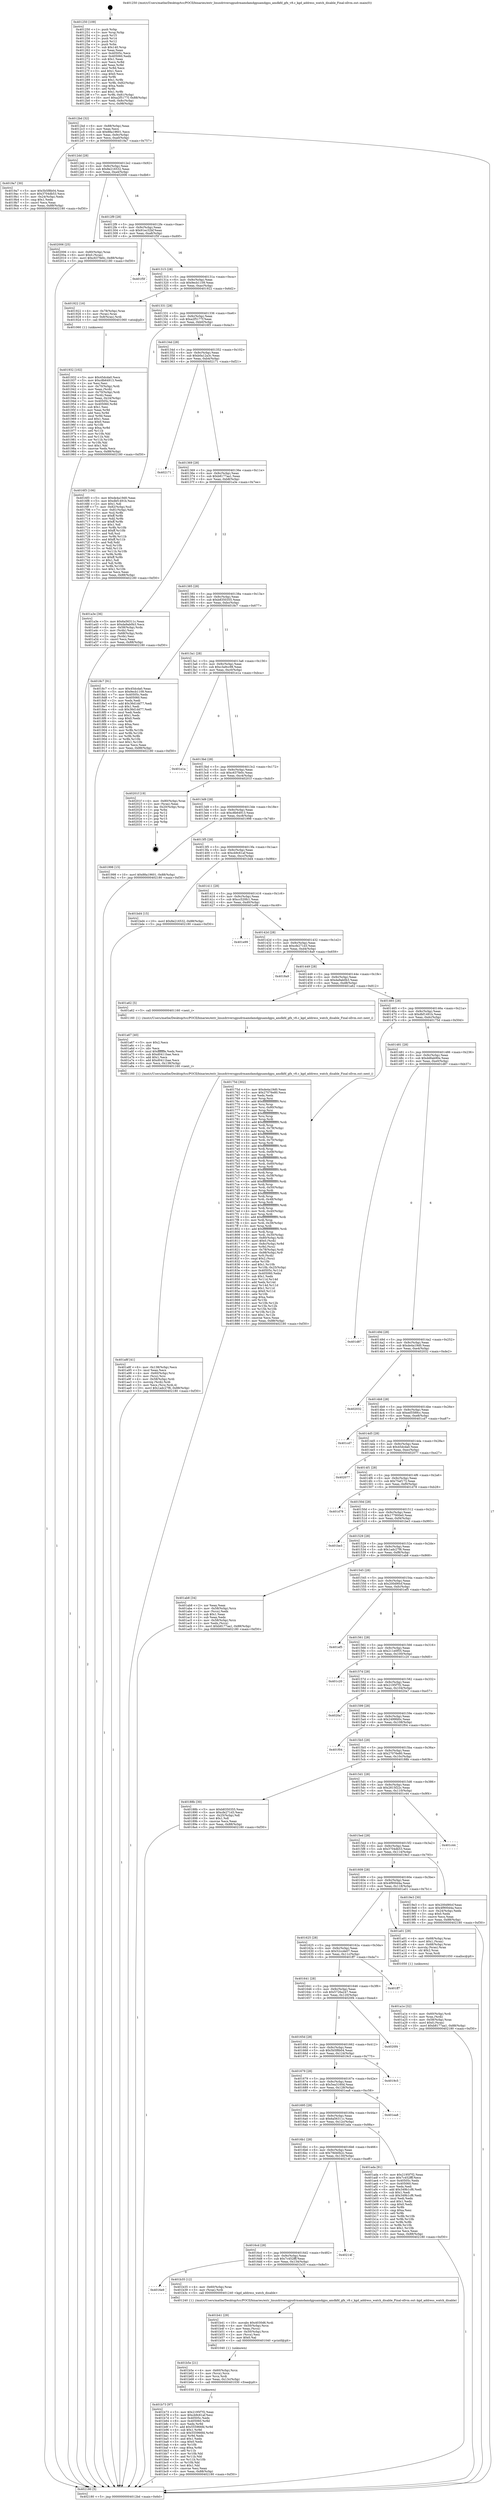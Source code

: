 digraph "0x401250" {
  label = "0x401250 (/mnt/c/Users/mathe/Desktop/tcc/POCII/binaries/extr_linuxdriversgpudrmamdamdgpuamdgpu_amdkfd_gfx_v8.c_kgd_address_watch_disable_Final-ollvm.out::main(0))"
  labelloc = "t"
  node[shape=record]

  Entry [label="",width=0.3,height=0.3,shape=circle,fillcolor=black,style=filled]
  "0x4012bd" [label="{
     0x4012bd [32]\l
     | [instrs]\l
     &nbsp;&nbsp;0x4012bd \<+6\>: mov -0x88(%rbp),%eax\l
     &nbsp;&nbsp;0x4012c3 \<+2\>: mov %eax,%ecx\l
     &nbsp;&nbsp;0x4012c5 \<+6\>: sub $0x88a19601,%ecx\l
     &nbsp;&nbsp;0x4012cb \<+6\>: mov %eax,-0x9c(%rbp)\l
     &nbsp;&nbsp;0x4012d1 \<+6\>: mov %ecx,-0xa0(%rbp)\l
     &nbsp;&nbsp;0x4012d7 \<+6\>: je 00000000004019a7 \<main+0x757\>\l
  }"]
  "0x4019a7" [label="{
     0x4019a7 [30]\l
     | [instrs]\l
     &nbsp;&nbsp;0x4019a7 \<+5\>: mov $0x5b5f8b04,%eax\l
     &nbsp;&nbsp;0x4019ac \<+5\>: mov $0x3704db53,%ecx\l
     &nbsp;&nbsp;0x4019b1 \<+3\>: mov -0x24(%rbp),%edx\l
     &nbsp;&nbsp;0x4019b4 \<+3\>: cmp $0x1,%edx\l
     &nbsp;&nbsp;0x4019b7 \<+3\>: cmovl %ecx,%eax\l
     &nbsp;&nbsp;0x4019ba \<+6\>: mov %eax,-0x88(%rbp)\l
     &nbsp;&nbsp;0x4019c0 \<+5\>: jmp 0000000000402180 \<main+0xf30\>\l
  }"]
  "0x4012dd" [label="{
     0x4012dd [28]\l
     | [instrs]\l
     &nbsp;&nbsp;0x4012dd \<+5\>: jmp 00000000004012e2 \<main+0x92\>\l
     &nbsp;&nbsp;0x4012e2 \<+6\>: mov -0x9c(%rbp),%eax\l
     &nbsp;&nbsp;0x4012e8 \<+5\>: sub $0x8e216532,%eax\l
     &nbsp;&nbsp;0x4012ed \<+6\>: mov %eax,-0xa4(%rbp)\l
     &nbsp;&nbsp;0x4012f3 \<+6\>: je 0000000000402006 \<main+0xdb6\>\l
  }"]
  Exit [label="",width=0.3,height=0.3,shape=circle,fillcolor=black,style=filled,peripheries=2]
  "0x402006" [label="{
     0x402006 [25]\l
     | [instrs]\l
     &nbsp;&nbsp;0x402006 \<+4\>: mov -0x80(%rbp),%rax\l
     &nbsp;&nbsp;0x40200a \<+6\>: movl $0x0,(%rax)\l
     &nbsp;&nbsp;0x402010 \<+10\>: movl $0xc637fe0c,-0x88(%rbp)\l
     &nbsp;&nbsp;0x40201a \<+5\>: jmp 0000000000402180 \<main+0xf30\>\l
  }"]
  "0x4012f9" [label="{
     0x4012f9 [28]\l
     | [instrs]\l
     &nbsp;&nbsp;0x4012f9 \<+5\>: jmp 00000000004012fe \<main+0xae\>\l
     &nbsp;&nbsp;0x4012fe \<+6\>: mov -0x9c(%rbp),%eax\l
     &nbsp;&nbsp;0x401304 \<+5\>: sub $0x91ec32bf,%eax\l
     &nbsp;&nbsp;0x401309 \<+6\>: mov %eax,-0xa8(%rbp)\l
     &nbsp;&nbsp;0x40130f \<+6\>: je 0000000000401f5f \<main+0xd0f\>\l
  }"]
  "0x401b73" [label="{
     0x401b73 [97]\l
     | [instrs]\l
     &nbsp;&nbsp;0x401b73 \<+5\>: mov $0x2195f7f2,%eax\l
     &nbsp;&nbsp;0x401b78 \<+5\>: mov $0xcb9c61af,%esi\l
     &nbsp;&nbsp;0x401b7d \<+7\>: mov 0x40505c,%edx\l
     &nbsp;&nbsp;0x401b84 \<+8\>: mov 0x405060,%r8d\l
     &nbsp;&nbsp;0x401b8c \<+3\>: mov %edx,%r9d\l
     &nbsp;&nbsp;0x401b8f \<+7\>: add $0x555966fd,%r9d\l
     &nbsp;&nbsp;0x401b96 \<+4\>: sub $0x1,%r9d\l
     &nbsp;&nbsp;0x401b9a \<+7\>: sub $0x555966fd,%r9d\l
     &nbsp;&nbsp;0x401ba1 \<+4\>: imul %r9d,%edx\l
     &nbsp;&nbsp;0x401ba5 \<+3\>: and $0x1,%edx\l
     &nbsp;&nbsp;0x401ba8 \<+3\>: cmp $0x0,%edx\l
     &nbsp;&nbsp;0x401bab \<+4\>: sete %r10b\l
     &nbsp;&nbsp;0x401baf \<+4\>: cmp $0xa,%r8d\l
     &nbsp;&nbsp;0x401bb3 \<+4\>: setl %r11b\l
     &nbsp;&nbsp;0x401bb7 \<+3\>: mov %r10b,%bl\l
     &nbsp;&nbsp;0x401bba \<+3\>: and %r11b,%bl\l
     &nbsp;&nbsp;0x401bbd \<+3\>: xor %r11b,%r10b\l
     &nbsp;&nbsp;0x401bc0 \<+3\>: or %r10b,%bl\l
     &nbsp;&nbsp;0x401bc3 \<+3\>: test $0x1,%bl\l
     &nbsp;&nbsp;0x401bc6 \<+3\>: cmovne %esi,%eax\l
     &nbsp;&nbsp;0x401bc9 \<+6\>: mov %eax,-0x88(%rbp)\l
     &nbsp;&nbsp;0x401bcf \<+5\>: jmp 0000000000402180 \<main+0xf30\>\l
  }"]
  "0x401f5f" [label="{
     0x401f5f\l
  }", style=dashed]
  "0x401315" [label="{
     0x401315 [28]\l
     | [instrs]\l
     &nbsp;&nbsp;0x401315 \<+5\>: jmp 000000000040131a \<main+0xca\>\l
     &nbsp;&nbsp;0x40131a \<+6\>: mov -0x9c(%rbp),%eax\l
     &nbsp;&nbsp;0x401320 \<+5\>: sub $0x9ecb1109,%eax\l
     &nbsp;&nbsp;0x401325 \<+6\>: mov %eax,-0xac(%rbp)\l
     &nbsp;&nbsp;0x40132b \<+6\>: je 0000000000401922 \<main+0x6d2\>\l
  }"]
  "0x401b5e" [label="{
     0x401b5e [21]\l
     | [instrs]\l
     &nbsp;&nbsp;0x401b5e \<+4\>: mov -0x60(%rbp),%rcx\l
     &nbsp;&nbsp;0x401b62 \<+3\>: mov (%rcx),%rcx\l
     &nbsp;&nbsp;0x401b65 \<+3\>: mov %rcx,%rdi\l
     &nbsp;&nbsp;0x401b68 \<+6\>: mov %eax,-0x13c(%rbp)\l
     &nbsp;&nbsp;0x401b6e \<+5\>: call 0000000000401030 \<free@plt\>\l
     | [calls]\l
     &nbsp;&nbsp;0x401030 \{1\} (unknown)\l
  }"]
  "0x401922" [label="{
     0x401922 [16]\l
     | [instrs]\l
     &nbsp;&nbsp;0x401922 \<+4\>: mov -0x78(%rbp),%rax\l
     &nbsp;&nbsp;0x401926 \<+3\>: mov (%rax),%rax\l
     &nbsp;&nbsp;0x401929 \<+4\>: mov 0x8(%rax),%rdi\l
     &nbsp;&nbsp;0x40192d \<+5\>: call 0000000000401060 \<atoi@plt\>\l
     | [calls]\l
     &nbsp;&nbsp;0x401060 \{1\} (unknown)\l
  }"]
  "0x401331" [label="{
     0x401331 [28]\l
     | [instrs]\l
     &nbsp;&nbsp;0x401331 \<+5\>: jmp 0000000000401336 \<main+0xe6\>\l
     &nbsp;&nbsp;0x401336 \<+6\>: mov -0x9c(%rbp),%eax\l
     &nbsp;&nbsp;0x40133c \<+5\>: sub $0xa2f5177f,%eax\l
     &nbsp;&nbsp;0x401341 \<+6\>: mov %eax,-0xb0(%rbp)\l
     &nbsp;&nbsp;0x401347 \<+6\>: je 00000000004016f3 \<main+0x4a3\>\l
  }"]
  "0x401b41" [label="{
     0x401b41 [29]\l
     | [instrs]\l
     &nbsp;&nbsp;0x401b41 \<+10\>: movabs $0x4030d6,%rdi\l
     &nbsp;&nbsp;0x401b4b \<+4\>: mov -0x50(%rbp),%rcx\l
     &nbsp;&nbsp;0x401b4f \<+2\>: mov %eax,(%rcx)\l
     &nbsp;&nbsp;0x401b51 \<+4\>: mov -0x50(%rbp),%rcx\l
     &nbsp;&nbsp;0x401b55 \<+2\>: mov (%rcx),%esi\l
     &nbsp;&nbsp;0x401b57 \<+2\>: mov $0x0,%al\l
     &nbsp;&nbsp;0x401b59 \<+5\>: call 0000000000401040 \<printf@plt\>\l
     | [calls]\l
     &nbsp;&nbsp;0x401040 \{1\} (unknown)\l
  }"]
  "0x4016f3" [label="{
     0x4016f3 [106]\l
     | [instrs]\l
     &nbsp;&nbsp;0x4016f3 \<+5\>: mov $0xde4a19d0,%eax\l
     &nbsp;&nbsp;0x4016f8 \<+5\>: mov $0xdbf1491b,%ecx\l
     &nbsp;&nbsp;0x4016fd \<+2\>: mov $0x1,%dl\l
     &nbsp;&nbsp;0x4016ff \<+7\>: mov -0x82(%rbp),%sil\l
     &nbsp;&nbsp;0x401706 \<+7\>: mov -0x81(%rbp),%dil\l
     &nbsp;&nbsp;0x40170d \<+3\>: mov %sil,%r8b\l
     &nbsp;&nbsp;0x401710 \<+4\>: xor $0xff,%r8b\l
     &nbsp;&nbsp;0x401714 \<+3\>: mov %dil,%r9b\l
     &nbsp;&nbsp;0x401717 \<+4\>: xor $0xff,%r9b\l
     &nbsp;&nbsp;0x40171b \<+3\>: xor $0x1,%dl\l
     &nbsp;&nbsp;0x40171e \<+3\>: mov %r8b,%r10b\l
     &nbsp;&nbsp;0x401721 \<+4\>: and $0xff,%r10b\l
     &nbsp;&nbsp;0x401725 \<+3\>: and %dl,%sil\l
     &nbsp;&nbsp;0x401728 \<+3\>: mov %r9b,%r11b\l
     &nbsp;&nbsp;0x40172b \<+4\>: and $0xff,%r11b\l
     &nbsp;&nbsp;0x40172f \<+3\>: and %dl,%dil\l
     &nbsp;&nbsp;0x401732 \<+3\>: or %sil,%r10b\l
     &nbsp;&nbsp;0x401735 \<+3\>: or %dil,%r11b\l
     &nbsp;&nbsp;0x401738 \<+3\>: xor %r11b,%r10b\l
     &nbsp;&nbsp;0x40173b \<+3\>: or %r9b,%r8b\l
     &nbsp;&nbsp;0x40173e \<+4\>: xor $0xff,%r8b\l
     &nbsp;&nbsp;0x401742 \<+3\>: or $0x1,%dl\l
     &nbsp;&nbsp;0x401745 \<+3\>: and %dl,%r8b\l
     &nbsp;&nbsp;0x401748 \<+3\>: or %r8b,%r10b\l
     &nbsp;&nbsp;0x40174b \<+4\>: test $0x1,%r10b\l
     &nbsp;&nbsp;0x40174f \<+3\>: cmovne %ecx,%eax\l
     &nbsp;&nbsp;0x401752 \<+6\>: mov %eax,-0x88(%rbp)\l
     &nbsp;&nbsp;0x401758 \<+5\>: jmp 0000000000402180 \<main+0xf30\>\l
  }"]
  "0x40134d" [label="{
     0x40134d [28]\l
     | [instrs]\l
     &nbsp;&nbsp;0x40134d \<+5\>: jmp 0000000000401352 \<main+0x102\>\l
     &nbsp;&nbsp;0x401352 \<+6\>: mov -0x9c(%rbp),%eax\l
     &nbsp;&nbsp;0x401358 \<+5\>: sub $0xb0a12a3c,%eax\l
     &nbsp;&nbsp;0x40135d \<+6\>: mov %eax,-0xb4(%rbp)\l
     &nbsp;&nbsp;0x401363 \<+6\>: je 0000000000402171 \<main+0xf21\>\l
  }"]
  "0x402180" [label="{
     0x402180 [5]\l
     | [instrs]\l
     &nbsp;&nbsp;0x402180 \<+5\>: jmp 00000000004012bd \<main+0x6d\>\l
  }"]
  "0x401250" [label="{
     0x401250 [109]\l
     | [instrs]\l
     &nbsp;&nbsp;0x401250 \<+1\>: push %rbp\l
     &nbsp;&nbsp;0x401251 \<+3\>: mov %rsp,%rbp\l
     &nbsp;&nbsp;0x401254 \<+2\>: push %r15\l
     &nbsp;&nbsp;0x401256 \<+2\>: push %r14\l
     &nbsp;&nbsp;0x401258 \<+2\>: push %r12\l
     &nbsp;&nbsp;0x40125a \<+1\>: push %rbx\l
     &nbsp;&nbsp;0x40125b \<+7\>: sub $0x140,%rsp\l
     &nbsp;&nbsp;0x401262 \<+2\>: xor %eax,%eax\l
     &nbsp;&nbsp;0x401264 \<+7\>: mov 0x40505c,%ecx\l
     &nbsp;&nbsp;0x40126b \<+7\>: mov 0x405060,%edx\l
     &nbsp;&nbsp;0x401272 \<+3\>: sub $0x1,%eax\l
     &nbsp;&nbsp;0x401275 \<+3\>: mov %ecx,%r8d\l
     &nbsp;&nbsp;0x401278 \<+3\>: add %eax,%r8d\l
     &nbsp;&nbsp;0x40127b \<+4\>: imul %r8d,%ecx\l
     &nbsp;&nbsp;0x40127f \<+3\>: and $0x1,%ecx\l
     &nbsp;&nbsp;0x401282 \<+3\>: cmp $0x0,%ecx\l
     &nbsp;&nbsp;0x401285 \<+4\>: sete %r9b\l
     &nbsp;&nbsp;0x401289 \<+4\>: and $0x1,%r9b\l
     &nbsp;&nbsp;0x40128d \<+7\>: mov %r9b,-0x82(%rbp)\l
     &nbsp;&nbsp;0x401294 \<+3\>: cmp $0xa,%edx\l
     &nbsp;&nbsp;0x401297 \<+4\>: setl %r9b\l
     &nbsp;&nbsp;0x40129b \<+4\>: and $0x1,%r9b\l
     &nbsp;&nbsp;0x40129f \<+7\>: mov %r9b,-0x81(%rbp)\l
     &nbsp;&nbsp;0x4012a6 \<+10\>: movl $0xa2f5177f,-0x88(%rbp)\l
     &nbsp;&nbsp;0x4012b0 \<+6\>: mov %edi,-0x8c(%rbp)\l
     &nbsp;&nbsp;0x4012b6 \<+7\>: mov %rsi,-0x98(%rbp)\l
  }"]
  "0x4016e9" [label="{
     0x4016e9\l
  }", style=dashed]
  "0x402171" [label="{
     0x402171\l
  }", style=dashed]
  "0x401369" [label="{
     0x401369 [28]\l
     | [instrs]\l
     &nbsp;&nbsp;0x401369 \<+5\>: jmp 000000000040136e \<main+0x11e\>\l
     &nbsp;&nbsp;0x40136e \<+6\>: mov -0x9c(%rbp),%eax\l
     &nbsp;&nbsp;0x401374 \<+5\>: sub $0xb8177aa1,%eax\l
     &nbsp;&nbsp;0x401379 \<+6\>: mov %eax,-0xb8(%rbp)\l
     &nbsp;&nbsp;0x40137f \<+6\>: je 0000000000401a3e \<main+0x7ee\>\l
  }"]
  "0x401b35" [label="{
     0x401b35 [12]\l
     | [instrs]\l
     &nbsp;&nbsp;0x401b35 \<+4\>: mov -0x60(%rbp),%rax\l
     &nbsp;&nbsp;0x401b39 \<+3\>: mov (%rax),%rdi\l
     &nbsp;&nbsp;0x401b3c \<+5\>: call 0000000000401240 \<kgd_address_watch_disable\>\l
     | [calls]\l
     &nbsp;&nbsp;0x401240 \{1\} (/mnt/c/Users/mathe/Desktop/tcc/POCII/binaries/extr_linuxdriversgpudrmamdamdgpuamdgpu_amdkfd_gfx_v8.c_kgd_address_watch_disable_Final-ollvm.out::kgd_address_watch_disable)\l
  }"]
  "0x401a3e" [label="{
     0x401a3e [36]\l
     | [instrs]\l
     &nbsp;&nbsp;0x401a3e \<+5\>: mov $0x6a56311c,%eax\l
     &nbsp;&nbsp;0x401a43 \<+5\>: mov $0xda9ab0b3,%ecx\l
     &nbsp;&nbsp;0x401a48 \<+4\>: mov -0x58(%rbp),%rdx\l
     &nbsp;&nbsp;0x401a4c \<+2\>: mov (%rdx),%esi\l
     &nbsp;&nbsp;0x401a4e \<+4\>: mov -0x68(%rbp),%rdx\l
     &nbsp;&nbsp;0x401a52 \<+2\>: cmp (%rdx),%esi\l
     &nbsp;&nbsp;0x401a54 \<+3\>: cmovl %ecx,%eax\l
     &nbsp;&nbsp;0x401a57 \<+6\>: mov %eax,-0x88(%rbp)\l
     &nbsp;&nbsp;0x401a5d \<+5\>: jmp 0000000000402180 \<main+0xf30\>\l
  }"]
  "0x401385" [label="{
     0x401385 [28]\l
     | [instrs]\l
     &nbsp;&nbsp;0x401385 \<+5\>: jmp 000000000040138a \<main+0x13a\>\l
     &nbsp;&nbsp;0x40138a \<+6\>: mov -0x9c(%rbp),%eax\l
     &nbsp;&nbsp;0x401390 \<+5\>: sub $0xb8350355,%eax\l
     &nbsp;&nbsp;0x401395 \<+6\>: mov %eax,-0xbc(%rbp)\l
     &nbsp;&nbsp;0x40139b \<+6\>: je 00000000004018c7 \<main+0x677\>\l
  }"]
  "0x4016cd" [label="{
     0x4016cd [28]\l
     | [instrs]\l
     &nbsp;&nbsp;0x4016cd \<+5\>: jmp 00000000004016d2 \<main+0x482\>\l
     &nbsp;&nbsp;0x4016d2 \<+6\>: mov -0x9c(%rbp),%eax\l
     &nbsp;&nbsp;0x4016d8 \<+5\>: sub $0x7c452fff,%eax\l
     &nbsp;&nbsp;0x4016dd \<+6\>: mov %eax,-0x134(%rbp)\l
     &nbsp;&nbsp;0x4016e3 \<+6\>: je 0000000000401b35 \<main+0x8e5\>\l
  }"]
  "0x4018c7" [label="{
     0x4018c7 [91]\l
     | [instrs]\l
     &nbsp;&nbsp;0x4018c7 \<+5\>: mov $0x45dcda0,%eax\l
     &nbsp;&nbsp;0x4018cc \<+5\>: mov $0x9ecb1109,%ecx\l
     &nbsp;&nbsp;0x4018d1 \<+7\>: mov 0x40505c,%edx\l
     &nbsp;&nbsp;0x4018d8 \<+7\>: mov 0x405060,%esi\l
     &nbsp;&nbsp;0x4018df \<+2\>: mov %edx,%edi\l
     &nbsp;&nbsp;0x4018e1 \<+6\>: add $0x36d1dd77,%edi\l
     &nbsp;&nbsp;0x4018e7 \<+3\>: sub $0x1,%edi\l
     &nbsp;&nbsp;0x4018ea \<+6\>: sub $0x36d1dd77,%edi\l
     &nbsp;&nbsp;0x4018f0 \<+3\>: imul %edi,%edx\l
     &nbsp;&nbsp;0x4018f3 \<+3\>: and $0x1,%edx\l
     &nbsp;&nbsp;0x4018f6 \<+3\>: cmp $0x0,%edx\l
     &nbsp;&nbsp;0x4018f9 \<+4\>: sete %r8b\l
     &nbsp;&nbsp;0x4018fd \<+3\>: cmp $0xa,%esi\l
     &nbsp;&nbsp;0x401900 \<+4\>: setl %r9b\l
     &nbsp;&nbsp;0x401904 \<+3\>: mov %r8b,%r10b\l
     &nbsp;&nbsp;0x401907 \<+3\>: and %r9b,%r10b\l
     &nbsp;&nbsp;0x40190a \<+3\>: xor %r9b,%r8b\l
     &nbsp;&nbsp;0x40190d \<+3\>: or %r8b,%r10b\l
     &nbsp;&nbsp;0x401910 \<+4\>: test $0x1,%r10b\l
     &nbsp;&nbsp;0x401914 \<+3\>: cmovne %ecx,%eax\l
     &nbsp;&nbsp;0x401917 \<+6\>: mov %eax,-0x88(%rbp)\l
     &nbsp;&nbsp;0x40191d \<+5\>: jmp 0000000000402180 \<main+0xf30\>\l
  }"]
  "0x4013a1" [label="{
     0x4013a1 [28]\l
     | [instrs]\l
     &nbsp;&nbsp;0x4013a1 \<+5\>: jmp 00000000004013a6 \<main+0x156\>\l
     &nbsp;&nbsp;0x4013a6 \<+6\>: mov -0x9c(%rbp),%eax\l
     &nbsp;&nbsp;0x4013ac \<+5\>: sub $0xc3a9cc98,%eax\l
     &nbsp;&nbsp;0x4013b1 \<+6\>: mov %eax,-0xc0(%rbp)\l
     &nbsp;&nbsp;0x4013b7 \<+6\>: je 0000000000401e1a \<main+0xbca\>\l
  }"]
  "0x40214f" [label="{
     0x40214f\l
  }", style=dashed]
  "0x401e1a" [label="{
     0x401e1a\l
  }", style=dashed]
  "0x4013bd" [label="{
     0x4013bd [28]\l
     | [instrs]\l
     &nbsp;&nbsp;0x4013bd \<+5\>: jmp 00000000004013c2 \<main+0x172\>\l
     &nbsp;&nbsp;0x4013c2 \<+6\>: mov -0x9c(%rbp),%eax\l
     &nbsp;&nbsp;0x4013c8 \<+5\>: sub $0xc637fe0c,%eax\l
     &nbsp;&nbsp;0x4013cd \<+6\>: mov %eax,-0xc4(%rbp)\l
     &nbsp;&nbsp;0x4013d3 \<+6\>: je 000000000040201f \<main+0xdcf\>\l
  }"]
  "0x4016b1" [label="{
     0x4016b1 [28]\l
     | [instrs]\l
     &nbsp;&nbsp;0x4016b1 \<+5\>: jmp 00000000004016b6 \<main+0x466\>\l
     &nbsp;&nbsp;0x4016b6 \<+6\>: mov -0x9c(%rbp),%eax\l
     &nbsp;&nbsp;0x4016bc \<+5\>: sub $0x79d40b2c,%eax\l
     &nbsp;&nbsp;0x4016c1 \<+6\>: mov %eax,-0x130(%rbp)\l
     &nbsp;&nbsp;0x4016c7 \<+6\>: je 000000000040214f \<main+0xeff\>\l
  }"]
  "0x40201f" [label="{
     0x40201f [19]\l
     | [instrs]\l
     &nbsp;&nbsp;0x40201f \<+4\>: mov -0x80(%rbp),%rax\l
     &nbsp;&nbsp;0x402023 \<+2\>: mov (%rax),%eax\l
     &nbsp;&nbsp;0x402025 \<+4\>: lea -0x20(%rbp),%rsp\l
     &nbsp;&nbsp;0x402029 \<+1\>: pop %rbx\l
     &nbsp;&nbsp;0x40202a \<+2\>: pop %r12\l
     &nbsp;&nbsp;0x40202c \<+2\>: pop %r14\l
     &nbsp;&nbsp;0x40202e \<+2\>: pop %r15\l
     &nbsp;&nbsp;0x402030 \<+1\>: pop %rbp\l
     &nbsp;&nbsp;0x402031 \<+1\>: ret\l
  }"]
  "0x4013d9" [label="{
     0x4013d9 [28]\l
     | [instrs]\l
     &nbsp;&nbsp;0x4013d9 \<+5\>: jmp 00000000004013de \<main+0x18e\>\l
     &nbsp;&nbsp;0x4013de \<+6\>: mov -0x9c(%rbp),%eax\l
     &nbsp;&nbsp;0x4013e4 \<+5\>: sub $0xc8b64913,%eax\l
     &nbsp;&nbsp;0x4013e9 \<+6\>: mov %eax,-0xc8(%rbp)\l
     &nbsp;&nbsp;0x4013ef \<+6\>: je 0000000000401998 \<main+0x748\>\l
  }"]
  "0x401ada" [label="{
     0x401ada [91]\l
     | [instrs]\l
     &nbsp;&nbsp;0x401ada \<+5\>: mov $0x2195f7f2,%eax\l
     &nbsp;&nbsp;0x401adf \<+5\>: mov $0x7c452fff,%ecx\l
     &nbsp;&nbsp;0x401ae4 \<+7\>: mov 0x40505c,%edx\l
     &nbsp;&nbsp;0x401aeb \<+7\>: mov 0x405060,%esi\l
     &nbsp;&nbsp;0x401af2 \<+2\>: mov %edx,%edi\l
     &nbsp;&nbsp;0x401af4 \<+6\>: add $0x349b1cf6,%edi\l
     &nbsp;&nbsp;0x401afa \<+3\>: sub $0x1,%edi\l
     &nbsp;&nbsp;0x401afd \<+6\>: sub $0x349b1cf6,%edi\l
     &nbsp;&nbsp;0x401b03 \<+3\>: imul %edi,%edx\l
     &nbsp;&nbsp;0x401b06 \<+3\>: and $0x1,%edx\l
     &nbsp;&nbsp;0x401b09 \<+3\>: cmp $0x0,%edx\l
     &nbsp;&nbsp;0x401b0c \<+4\>: sete %r8b\l
     &nbsp;&nbsp;0x401b10 \<+3\>: cmp $0xa,%esi\l
     &nbsp;&nbsp;0x401b13 \<+4\>: setl %r9b\l
     &nbsp;&nbsp;0x401b17 \<+3\>: mov %r8b,%r10b\l
     &nbsp;&nbsp;0x401b1a \<+3\>: and %r9b,%r10b\l
     &nbsp;&nbsp;0x401b1d \<+3\>: xor %r9b,%r8b\l
     &nbsp;&nbsp;0x401b20 \<+3\>: or %r8b,%r10b\l
     &nbsp;&nbsp;0x401b23 \<+4\>: test $0x1,%r10b\l
     &nbsp;&nbsp;0x401b27 \<+3\>: cmovne %ecx,%eax\l
     &nbsp;&nbsp;0x401b2a \<+6\>: mov %eax,-0x88(%rbp)\l
     &nbsp;&nbsp;0x401b30 \<+5\>: jmp 0000000000402180 \<main+0xf30\>\l
  }"]
  "0x401998" [label="{
     0x401998 [15]\l
     | [instrs]\l
     &nbsp;&nbsp;0x401998 \<+10\>: movl $0x88a19601,-0x88(%rbp)\l
     &nbsp;&nbsp;0x4019a2 \<+5\>: jmp 0000000000402180 \<main+0xf30\>\l
  }"]
  "0x4013f5" [label="{
     0x4013f5 [28]\l
     | [instrs]\l
     &nbsp;&nbsp;0x4013f5 \<+5\>: jmp 00000000004013fa \<main+0x1aa\>\l
     &nbsp;&nbsp;0x4013fa \<+6\>: mov -0x9c(%rbp),%eax\l
     &nbsp;&nbsp;0x401400 \<+5\>: sub $0xcb9c61af,%eax\l
     &nbsp;&nbsp;0x401405 \<+6\>: mov %eax,-0xcc(%rbp)\l
     &nbsp;&nbsp;0x40140b \<+6\>: je 0000000000401bd4 \<main+0x984\>\l
  }"]
  "0x401695" [label="{
     0x401695 [28]\l
     | [instrs]\l
     &nbsp;&nbsp;0x401695 \<+5\>: jmp 000000000040169a \<main+0x44a\>\l
     &nbsp;&nbsp;0x40169a \<+6\>: mov -0x9c(%rbp),%eax\l
     &nbsp;&nbsp;0x4016a0 \<+5\>: sub $0x6a56311c,%eax\l
     &nbsp;&nbsp;0x4016a5 \<+6\>: mov %eax,-0x12c(%rbp)\l
     &nbsp;&nbsp;0x4016ab \<+6\>: je 0000000000401ada \<main+0x88a\>\l
  }"]
  "0x401bd4" [label="{
     0x401bd4 [15]\l
     | [instrs]\l
     &nbsp;&nbsp;0x401bd4 \<+10\>: movl $0x8e216532,-0x88(%rbp)\l
     &nbsp;&nbsp;0x401bde \<+5\>: jmp 0000000000402180 \<main+0xf30\>\l
  }"]
  "0x401411" [label="{
     0x401411 [28]\l
     | [instrs]\l
     &nbsp;&nbsp;0x401411 \<+5\>: jmp 0000000000401416 \<main+0x1c6\>\l
     &nbsp;&nbsp;0x401416 \<+6\>: mov -0x9c(%rbp),%eax\l
     &nbsp;&nbsp;0x40141c \<+5\>: sub $0xcc520fc1,%eax\l
     &nbsp;&nbsp;0x401421 \<+6\>: mov %eax,-0xd0(%rbp)\l
     &nbsp;&nbsp;0x401427 \<+6\>: je 0000000000401e99 \<main+0xc49\>\l
  }"]
  "0x401ea8" [label="{
     0x401ea8\l
  }", style=dashed]
  "0x401e99" [label="{
     0x401e99\l
  }", style=dashed]
  "0x40142d" [label="{
     0x40142d [28]\l
     | [instrs]\l
     &nbsp;&nbsp;0x40142d \<+5\>: jmp 0000000000401432 \<main+0x1e2\>\l
     &nbsp;&nbsp;0x401432 \<+6\>: mov -0x9c(%rbp),%eax\l
     &nbsp;&nbsp;0x401438 \<+5\>: sub $0xcfe271d3,%eax\l
     &nbsp;&nbsp;0x40143d \<+6\>: mov %eax,-0xd4(%rbp)\l
     &nbsp;&nbsp;0x401443 \<+6\>: je 00000000004018a9 \<main+0x659\>\l
  }"]
  "0x401679" [label="{
     0x401679 [28]\l
     | [instrs]\l
     &nbsp;&nbsp;0x401679 \<+5\>: jmp 000000000040167e \<main+0x42e\>\l
     &nbsp;&nbsp;0x40167e \<+6\>: mov -0x9c(%rbp),%eax\l
     &nbsp;&nbsp;0x401684 \<+5\>: sub $0x5ea3160d,%eax\l
     &nbsp;&nbsp;0x401689 \<+6\>: mov %eax,-0x128(%rbp)\l
     &nbsp;&nbsp;0x40168f \<+6\>: je 0000000000401ea8 \<main+0xc58\>\l
  }"]
  "0x4018a9" [label="{
     0x4018a9\l
  }", style=dashed]
  "0x401449" [label="{
     0x401449 [28]\l
     | [instrs]\l
     &nbsp;&nbsp;0x401449 \<+5\>: jmp 000000000040144e \<main+0x1fe\>\l
     &nbsp;&nbsp;0x40144e \<+6\>: mov -0x9c(%rbp),%eax\l
     &nbsp;&nbsp;0x401454 \<+5\>: sub $0xda9ab0b3,%eax\l
     &nbsp;&nbsp;0x401459 \<+6\>: mov %eax,-0xd8(%rbp)\l
     &nbsp;&nbsp;0x40145f \<+6\>: je 0000000000401a62 \<main+0x812\>\l
  }"]
  "0x4019c5" [label="{
     0x4019c5\l
  }", style=dashed]
  "0x401a62" [label="{
     0x401a62 [5]\l
     | [instrs]\l
     &nbsp;&nbsp;0x401a62 \<+5\>: call 0000000000401160 \<next_i\>\l
     | [calls]\l
     &nbsp;&nbsp;0x401160 \{1\} (/mnt/c/Users/mathe/Desktop/tcc/POCII/binaries/extr_linuxdriversgpudrmamdamdgpuamdgpu_amdkfd_gfx_v8.c_kgd_address_watch_disable_Final-ollvm.out::next_i)\l
  }"]
  "0x401465" [label="{
     0x401465 [28]\l
     | [instrs]\l
     &nbsp;&nbsp;0x401465 \<+5\>: jmp 000000000040146a \<main+0x21a\>\l
     &nbsp;&nbsp;0x40146a \<+6\>: mov -0x9c(%rbp),%eax\l
     &nbsp;&nbsp;0x401470 \<+5\>: sub $0xdbf1491b,%eax\l
     &nbsp;&nbsp;0x401475 \<+6\>: mov %eax,-0xdc(%rbp)\l
     &nbsp;&nbsp;0x40147b \<+6\>: je 000000000040175d \<main+0x50d\>\l
  }"]
  "0x40165d" [label="{
     0x40165d [28]\l
     | [instrs]\l
     &nbsp;&nbsp;0x40165d \<+5\>: jmp 0000000000401662 \<main+0x412\>\l
     &nbsp;&nbsp;0x401662 \<+6\>: mov -0x9c(%rbp),%eax\l
     &nbsp;&nbsp;0x401668 \<+5\>: sub $0x5b5f8b04,%eax\l
     &nbsp;&nbsp;0x40166d \<+6\>: mov %eax,-0x124(%rbp)\l
     &nbsp;&nbsp;0x401673 \<+6\>: je 00000000004019c5 \<main+0x775\>\l
  }"]
  "0x40175d" [label="{
     0x40175d [302]\l
     | [instrs]\l
     &nbsp;&nbsp;0x40175d \<+5\>: mov $0xde4a19d0,%eax\l
     &nbsp;&nbsp;0x401762 \<+5\>: mov $0x27076e80,%ecx\l
     &nbsp;&nbsp;0x401767 \<+2\>: xor %edx,%edx\l
     &nbsp;&nbsp;0x401769 \<+3\>: mov %rsp,%rsi\l
     &nbsp;&nbsp;0x40176c \<+4\>: add $0xfffffffffffffff0,%rsi\l
     &nbsp;&nbsp;0x401770 \<+3\>: mov %rsi,%rsp\l
     &nbsp;&nbsp;0x401773 \<+4\>: mov %rsi,-0x80(%rbp)\l
     &nbsp;&nbsp;0x401777 \<+3\>: mov %rsp,%rsi\l
     &nbsp;&nbsp;0x40177a \<+4\>: add $0xfffffffffffffff0,%rsi\l
     &nbsp;&nbsp;0x40177e \<+3\>: mov %rsi,%rsp\l
     &nbsp;&nbsp;0x401781 \<+3\>: mov %rsp,%rdi\l
     &nbsp;&nbsp;0x401784 \<+4\>: add $0xfffffffffffffff0,%rdi\l
     &nbsp;&nbsp;0x401788 \<+3\>: mov %rdi,%rsp\l
     &nbsp;&nbsp;0x40178b \<+4\>: mov %rdi,-0x78(%rbp)\l
     &nbsp;&nbsp;0x40178f \<+3\>: mov %rsp,%rdi\l
     &nbsp;&nbsp;0x401792 \<+4\>: add $0xfffffffffffffff0,%rdi\l
     &nbsp;&nbsp;0x401796 \<+3\>: mov %rdi,%rsp\l
     &nbsp;&nbsp;0x401799 \<+4\>: mov %rdi,-0x70(%rbp)\l
     &nbsp;&nbsp;0x40179d \<+3\>: mov %rsp,%rdi\l
     &nbsp;&nbsp;0x4017a0 \<+4\>: add $0xfffffffffffffff0,%rdi\l
     &nbsp;&nbsp;0x4017a4 \<+3\>: mov %rdi,%rsp\l
     &nbsp;&nbsp;0x4017a7 \<+4\>: mov %rdi,-0x68(%rbp)\l
     &nbsp;&nbsp;0x4017ab \<+3\>: mov %rsp,%rdi\l
     &nbsp;&nbsp;0x4017ae \<+4\>: add $0xfffffffffffffff0,%rdi\l
     &nbsp;&nbsp;0x4017b2 \<+3\>: mov %rdi,%rsp\l
     &nbsp;&nbsp;0x4017b5 \<+4\>: mov %rdi,-0x60(%rbp)\l
     &nbsp;&nbsp;0x4017b9 \<+3\>: mov %rsp,%rdi\l
     &nbsp;&nbsp;0x4017bc \<+4\>: add $0xfffffffffffffff0,%rdi\l
     &nbsp;&nbsp;0x4017c0 \<+3\>: mov %rdi,%rsp\l
     &nbsp;&nbsp;0x4017c3 \<+4\>: mov %rdi,-0x58(%rbp)\l
     &nbsp;&nbsp;0x4017c7 \<+3\>: mov %rsp,%rdi\l
     &nbsp;&nbsp;0x4017ca \<+4\>: add $0xfffffffffffffff0,%rdi\l
     &nbsp;&nbsp;0x4017ce \<+3\>: mov %rdi,%rsp\l
     &nbsp;&nbsp;0x4017d1 \<+4\>: mov %rdi,-0x50(%rbp)\l
     &nbsp;&nbsp;0x4017d5 \<+3\>: mov %rsp,%rdi\l
     &nbsp;&nbsp;0x4017d8 \<+4\>: add $0xfffffffffffffff0,%rdi\l
     &nbsp;&nbsp;0x4017dc \<+3\>: mov %rdi,%rsp\l
     &nbsp;&nbsp;0x4017df \<+4\>: mov %rdi,-0x48(%rbp)\l
     &nbsp;&nbsp;0x4017e3 \<+3\>: mov %rsp,%rdi\l
     &nbsp;&nbsp;0x4017e6 \<+4\>: add $0xfffffffffffffff0,%rdi\l
     &nbsp;&nbsp;0x4017ea \<+3\>: mov %rdi,%rsp\l
     &nbsp;&nbsp;0x4017ed \<+4\>: mov %rdi,-0x40(%rbp)\l
     &nbsp;&nbsp;0x4017f1 \<+3\>: mov %rsp,%rdi\l
     &nbsp;&nbsp;0x4017f4 \<+4\>: add $0xfffffffffffffff0,%rdi\l
     &nbsp;&nbsp;0x4017f8 \<+3\>: mov %rdi,%rsp\l
     &nbsp;&nbsp;0x4017fb \<+4\>: mov %rdi,-0x38(%rbp)\l
     &nbsp;&nbsp;0x4017ff \<+3\>: mov %rsp,%rdi\l
     &nbsp;&nbsp;0x401802 \<+4\>: add $0xfffffffffffffff0,%rdi\l
     &nbsp;&nbsp;0x401806 \<+3\>: mov %rdi,%rsp\l
     &nbsp;&nbsp;0x401809 \<+4\>: mov %rdi,-0x30(%rbp)\l
     &nbsp;&nbsp;0x40180d \<+4\>: mov -0x80(%rbp),%rdi\l
     &nbsp;&nbsp;0x401811 \<+6\>: movl $0x0,(%rdi)\l
     &nbsp;&nbsp;0x401817 \<+7\>: mov -0x8c(%rbp),%r8d\l
     &nbsp;&nbsp;0x40181e \<+3\>: mov %r8d,(%rsi)\l
     &nbsp;&nbsp;0x401821 \<+4\>: mov -0x78(%rbp),%rdi\l
     &nbsp;&nbsp;0x401825 \<+7\>: mov -0x98(%rbp),%r9\l
     &nbsp;&nbsp;0x40182c \<+3\>: mov %r9,(%rdi)\l
     &nbsp;&nbsp;0x40182f \<+3\>: cmpl $0x2,(%rsi)\l
     &nbsp;&nbsp;0x401832 \<+4\>: setne %r10b\l
     &nbsp;&nbsp;0x401836 \<+4\>: and $0x1,%r10b\l
     &nbsp;&nbsp;0x40183a \<+4\>: mov %r10b,-0x25(%rbp)\l
     &nbsp;&nbsp;0x40183e \<+8\>: mov 0x40505c,%r11d\l
     &nbsp;&nbsp;0x401846 \<+7\>: mov 0x405060,%ebx\l
     &nbsp;&nbsp;0x40184d \<+3\>: sub $0x1,%edx\l
     &nbsp;&nbsp;0x401850 \<+3\>: mov %r11d,%r14d\l
     &nbsp;&nbsp;0x401853 \<+3\>: add %edx,%r14d\l
     &nbsp;&nbsp;0x401856 \<+4\>: imul %r14d,%r11d\l
     &nbsp;&nbsp;0x40185a \<+4\>: and $0x1,%r11d\l
     &nbsp;&nbsp;0x40185e \<+4\>: cmp $0x0,%r11d\l
     &nbsp;&nbsp;0x401862 \<+4\>: sete %r10b\l
     &nbsp;&nbsp;0x401866 \<+3\>: cmp $0xa,%ebx\l
     &nbsp;&nbsp;0x401869 \<+4\>: setl %r15b\l
     &nbsp;&nbsp;0x40186d \<+3\>: mov %r10b,%r12b\l
     &nbsp;&nbsp;0x401870 \<+3\>: and %r15b,%r12b\l
     &nbsp;&nbsp;0x401873 \<+3\>: xor %r15b,%r10b\l
     &nbsp;&nbsp;0x401876 \<+3\>: or %r10b,%r12b\l
     &nbsp;&nbsp;0x401879 \<+4\>: test $0x1,%r12b\l
     &nbsp;&nbsp;0x40187d \<+3\>: cmovne %ecx,%eax\l
     &nbsp;&nbsp;0x401880 \<+6\>: mov %eax,-0x88(%rbp)\l
     &nbsp;&nbsp;0x401886 \<+5\>: jmp 0000000000402180 \<main+0xf30\>\l
  }"]
  "0x401481" [label="{
     0x401481 [28]\l
     | [instrs]\l
     &nbsp;&nbsp;0x401481 \<+5\>: jmp 0000000000401486 \<main+0x236\>\l
     &nbsp;&nbsp;0x401486 \<+6\>: mov -0x9c(%rbp),%eax\l
     &nbsp;&nbsp;0x40148c \<+5\>: sub $0xdd6ab90e,%eax\l
     &nbsp;&nbsp;0x401491 \<+6\>: mov %eax,-0xe0(%rbp)\l
     &nbsp;&nbsp;0x401497 \<+6\>: je 0000000000401d87 \<main+0xb37\>\l
  }"]
  "0x4020f4" [label="{
     0x4020f4\l
  }", style=dashed]
  "0x401641" [label="{
     0x401641 [28]\l
     | [instrs]\l
     &nbsp;&nbsp;0x401641 \<+5\>: jmp 0000000000401646 \<main+0x3f6\>\l
     &nbsp;&nbsp;0x401646 \<+6\>: mov -0x9c(%rbp),%eax\l
     &nbsp;&nbsp;0x40164c \<+5\>: sub $0x5726a247,%eax\l
     &nbsp;&nbsp;0x401651 \<+6\>: mov %eax,-0x120(%rbp)\l
     &nbsp;&nbsp;0x401657 \<+6\>: je 00000000004020f4 \<main+0xea4\>\l
  }"]
  "0x401d87" [label="{
     0x401d87\l
  }", style=dashed]
  "0x40149d" [label="{
     0x40149d [28]\l
     | [instrs]\l
     &nbsp;&nbsp;0x40149d \<+5\>: jmp 00000000004014a2 \<main+0x252\>\l
     &nbsp;&nbsp;0x4014a2 \<+6\>: mov -0x9c(%rbp),%eax\l
     &nbsp;&nbsp;0x4014a8 \<+5\>: sub $0xde4a19d0,%eax\l
     &nbsp;&nbsp;0x4014ad \<+6\>: mov %eax,-0xe4(%rbp)\l
     &nbsp;&nbsp;0x4014b3 \<+6\>: je 0000000000402032 \<main+0xde2\>\l
  }"]
  "0x401ff7" [label="{
     0x401ff7\l
  }", style=dashed]
  "0x402032" [label="{
     0x402032\l
  }", style=dashed]
  "0x4014b9" [label="{
     0x4014b9 [28]\l
     | [instrs]\l
     &nbsp;&nbsp;0x4014b9 \<+5\>: jmp 00000000004014be \<main+0x26e\>\l
     &nbsp;&nbsp;0x4014be \<+6\>: mov -0x9c(%rbp),%eax\l
     &nbsp;&nbsp;0x4014c4 \<+5\>: sub $0xed5589cc,%eax\l
     &nbsp;&nbsp;0x4014c9 \<+6\>: mov %eax,-0xe8(%rbp)\l
     &nbsp;&nbsp;0x4014cf \<+6\>: je 0000000000401cd7 \<main+0xa87\>\l
  }"]
  "0x401a8f" [label="{
     0x401a8f [41]\l
     | [instrs]\l
     &nbsp;&nbsp;0x401a8f \<+6\>: mov -0x138(%rbp),%ecx\l
     &nbsp;&nbsp;0x401a95 \<+3\>: imul %eax,%ecx\l
     &nbsp;&nbsp;0x401a98 \<+4\>: mov -0x60(%rbp),%rsi\l
     &nbsp;&nbsp;0x401a9c \<+3\>: mov (%rsi),%rsi\l
     &nbsp;&nbsp;0x401a9f \<+4\>: mov -0x58(%rbp),%rdi\l
     &nbsp;&nbsp;0x401aa3 \<+3\>: movslq (%rdi),%rdi\l
     &nbsp;&nbsp;0x401aa6 \<+3\>: mov %ecx,(%rsi,%rdi,4)\l
     &nbsp;&nbsp;0x401aa9 \<+10\>: movl $0x1adc27f6,-0x88(%rbp)\l
     &nbsp;&nbsp;0x401ab3 \<+5\>: jmp 0000000000402180 \<main+0xf30\>\l
  }"]
  "0x401cd7" [label="{
     0x401cd7\l
  }", style=dashed]
  "0x4014d5" [label="{
     0x4014d5 [28]\l
     | [instrs]\l
     &nbsp;&nbsp;0x4014d5 \<+5\>: jmp 00000000004014da \<main+0x28a\>\l
     &nbsp;&nbsp;0x4014da \<+6\>: mov -0x9c(%rbp),%eax\l
     &nbsp;&nbsp;0x4014e0 \<+5\>: sub $0x45dcda0,%eax\l
     &nbsp;&nbsp;0x4014e5 \<+6\>: mov %eax,-0xec(%rbp)\l
     &nbsp;&nbsp;0x4014eb \<+6\>: je 0000000000402077 \<main+0xe27\>\l
  }"]
  "0x401a67" [label="{
     0x401a67 [40]\l
     | [instrs]\l
     &nbsp;&nbsp;0x401a67 \<+5\>: mov $0x2,%ecx\l
     &nbsp;&nbsp;0x401a6c \<+1\>: cltd\l
     &nbsp;&nbsp;0x401a6d \<+2\>: idiv %ecx\l
     &nbsp;&nbsp;0x401a6f \<+6\>: imul $0xfffffffe,%edx,%ecx\l
     &nbsp;&nbsp;0x401a75 \<+6\>: sub $0xd0411bae,%ecx\l
     &nbsp;&nbsp;0x401a7b \<+3\>: add $0x1,%ecx\l
     &nbsp;&nbsp;0x401a7e \<+6\>: add $0xd0411bae,%ecx\l
     &nbsp;&nbsp;0x401a84 \<+6\>: mov %ecx,-0x138(%rbp)\l
     &nbsp;&nbsp;0x401a8a \<+5\>: call 0000000000401160 \<next_i\>\l
     | [calls]\l
     &nbsp;&nbsp;0x401160 \{1\} (/mnt/c/Users/mathe/Desktop/tcc/POCII/binaries/extr_linuxdriversgpudrmamdamdgpuamdgpu_amdkfd_gfx_v8.c_kgd_address_watch_disable_Final-ollvm.out::next_i)\l
  }"]
  "0x402077" [label="{
     0x402077\l
  }", style=dashed]
  "0x4014f1" [label="{
     0x4014f1 [28]\l
     | [instrs]\l
     &nbsp;&nbsp;0x4014f1 \<+5\>: jmp 00000000004014f6 \<main+0x2a6\>\l
     &nbsp;&nbsp;0x4014f6 \<+6\>: mov -0x9c(%rbp),%eax\l
     &nbsp;&nbsp;0x4014fc \<+5\>: sub $0x75af173,%eax\l
     &nbsp;&nbsp;0x401501 \<+6\>: mov %eax,-0xf0(%rbp)\l
     &nbsp;&nbsp;0x401507 \<+6\>: je 0000000000401d78 \<main+0xb28\>\l
  }"]
  "0x401a1e" [label="{
     0x401a1e [32]\l
     | [instrs]\l
     &nbsp;&nbsp;0x401a1e \<+4\>: mov -0x60(%rbp),%rdi\l
     &nbsp;&nbsp;0x401a22 \<+3\>: mov %rax,(%rdi)\l
     &nbsp;&nbsp;0x401a25 \<+4\>: mov -0x58(%rbp),%rax\l
     &nbsp;&nbsp;0x401a29 \<+6\>: movl $0x0,(%rax)\l
     &nbsp;&nbsp;0x401a2f \<+10\>: movl $0xb8177aa1,-0x88(%rbp)\l
     &nbsp;&nbsp;0x401a39 \<+5\>: jmp 0000000000402180 \<main+0xf30\>\l
  }"]
  "0x401d78" [label="{
     0x401d78\l
  }", style=dashed]
  "0x40150d" [label="{
     0x40150d [28]\l
     | [instrs]\l
     &nbsp;&nbsp;0x40150d \<+5\>: jmp 0000000000401512 \<main+0x2c2\>\l
     &nbsp;&nbsp;0x401512 \<+6\>: mov -0x9c(%rbp),%eax\l
     &nbsp;&nbsp;0x401518 \<+5\>: sub $0x177800e0,%eax\l
     &nbsp;&nbsp;0x40151d \<+6\>: mov %eax,-0xf4(%rbp)\l
     &nbsp;&nbsp;0x401523 \<+6\>: je 0000000000401be3 \<main+0x993\>\l
  }"]
  "0x401625" [label="{
     0x401625 [28]\l
     | [instrs]\l
     &nbsp;&nbsp;0x401625 \<+5\>: jmp 000000000040162a \<main+0x3da\>\l
     &nbsp;&nbsp;0x40162a \<+6\>: mov -0x9c(%rbp),%eax\l
     &nbsp;&nbsp;0x401630 \<+5\>: sub $0x52ccde07,%eax\l
     &nbsp;&nbsp;0x401635 \<+6\>: mov %eax,-0x11c(%rbp)\l
     &nbsp;&nbsp;0x40163b \<+6\>: je 0000000000401ff7 \<main+0xda7\>\l
  }"]
  "0x401be3" [label="{
     0x401be3\l
  }", style=dashed]
  "0x401529" [label="{
     0x401529 [28]\l
     | [instrs]\l
     &nbsp;&nbsp;0x401529 \<+5\>: jmp 000000000040152e \<main+0x2de\>\l
     &nbsp;&nbsp;0x40152e \<+6\>: mov -0x9c(%rbp),%eax\l
     &nbsp;&nbsp;0x401534 \<+5\>: sub $0x1adc27f6,%eax\l
     &nbsp;&nbsp;0x401539 \<+6\>: mov %eax,-0xf8(%rbp)\l
     &nbsp;&nbsp;0x40153f \<+6\>: je 0000000000401ab8 \<main+0x868\>\l
  }"]
  "0x401a01" [label="{
     0x401a01 [29]\l
     | [instrs]\l
     &nbsp;&nbsp;0x401a01 \<+4\>: mov -0x68(%rbp),%rax\l
     &nbsp;&nbsp;0x401a05 \<+6\>: movl $0x1,(%rax)\l
     &nbsp;&nbsp;0x401a0b \<+4\>: mov -0x68(%rbp),%rax\l
     &nbsp;&nbsp;0x401a0f \<+3\>: movslq (%rax),%rax\l
     &nbsp;&nbsp;0x401a12 \<+4\>: shl $0x2,%rax\l
     &nbsp;&nbsp;0x401a16 \<+3\>: mov %rax,%rdi\l
     &nbsp;&nbsp;0x401a19 \<+5\>: call 0000000000401050 \<malloc@plt\>\l
     | [calls]\l
     &nbsp;&nbsp;0x401050 \{1\} (unknown)\l
  }"]
  "0x401ab8" [label="{
     0x401ab8 [34]\l
     | [instrs]\l
     &nbsp;&nbsp;0x401ab8 \<+2\>: xor %eax,%eax\l
     &nbsp;&nbsp;0x401aba \<+4\>: mov -0x58(%rbp),%rcx\l
     &nbsp;&nbsp;0x401abe \<+2\>: mov (%rcx),%edx\l
     &nbsp;&nbsp;0x401ac0 \<+3\>: sub $0x1,%eax\l
     &nbsp;&nbsp;0x401ac3 \<+2\>: sub %eax,%edx\l
     &nbsp;&nbsp;0x401ac5 \<+4\>: mov -0x58(%rbp),%rcx\l
     &nbsp;&nbsp;0x401ac9 \<+2\>: mov %edx,(%rcx)\l
     &nbsp;&nbsp;0x401acb \<+10\>: movl $0xb8177aa1,-0x88(%rbp)\l
     &nbsp;&nbsp;0x401ad5 \<+5\>: jmp 0000000000402180 \<main+0xf30\>\l
  }"]
  "0x401545" [label="{
     0x401545 [28]\l
     | [instrs]\l
     &nbsp;&nbsp;0x401545 \<+5\>: jmp 000000000040154a \<main+0x2fa\>\l
     &nbsp;&nbsp;0x40154a \<+6\>: mov -0x9c(%rbp),%eax\l
     &nbsp;&nbsp;0x401550 \<+5\>: sub $0x200d90cf,%eax\l
     &nbsp;&nbsp;0x401555 \<+6\>: mov %eax,-0xfc(%rbp)\l
     &nbsp;&nbsp;0x40155b \<+6\>: je 0000000000401ef5 \<main+0xca5\>\l
  }"]
  "0x401609" [label="{
     0x401609 [28]\l
     | [instrs]\l
     &nbsp;&nbsp;0x401609 \<+5\>: jmp 000000000040160e \<main+0x3be\>\l
     &nbsp;&nbsp;0x40160e \<+6\>: mov -0x9c(%rbp),%eax\l
     &nbsp;&nbsp;0x401614 \<+5\>: sub $0x4f900d4a,%eax\l
     &nbsp;&nbsp;0x401619 \<+6\>: mov %eax,-0x118(%rbp)\l
     &nbsp;&nbsp;0x40161f \<+6\>: je 0000000000401a01 \<main+0x7b1\>\l
  }"]
  "0x401ef5" [label="{
     0x401ef5\l
  }", style=dashed]
  "0x401561" [label="{
     0x401561 [28]\l
     | [instrs]\l
     &nbsp;&nbsp;0x401561 \<+5\>: jmp 0000000000401566 \<main+0x316\>\l
     &nbsp;&nbsp;0x401566 \<+6\>: mov -0x9c(%rbp),%eax\l
     &nbsp;&nbsp;0x40156c \<+5\>: sub $0x211e0f55,%eax\l
     &nbsp;&nbsp;0x401571 \<+6\>: mov %eax,-0x100(%rbp)\l
     &nbsp;&nbsp;0x401577 \<+6\>: je 0000000000401c20 \<main+0x9d0\>\l
  }"]
  "0x4019e3" [label="{
     0x4019e3 [30]\l
     | [instrs]\l
     &nbsp;&nbsp;0x4019e3 \<+5\>: mov $0x200d90cf,%eax\l
     &nbsp;&nbsp;0x4019e8 \<+5\>: mov $0x4f900d4a,%ecx\l
     &nbsp;&nbsp;0x4019ed \<+3\>: mov -0x24(%rbp),%edx\l
     &nbsp;&nbsp;0x4019f0 \<+3\>: cmp $0x0,%edx\l
     &nbsp;&nbsp;0x4019f3 \<+3\>: cmove %ecx,%eax\l
     &nbsp;&nbsp;0x4019f6 \<+6\>: mov %eax,-0x88(%rbp)\l
     &nbsp;&nbsp;0x4019fc \<+5\>: jmp 0000000000402180 \<main+0xf30\>\l
  }"]
  "0x401c20" [label="{
     0x401c20\l
  }", style=dashed]
  "0x40157d" [label="{
     0x40157d [28]\l
     | [instrs]\l
     &nbsp;&nbsp;0x40157d \<+5\>: jmp 0000000000401582 \<main+0x332\>\l
     &nbsp;&nbsp;0x401582 \<+6\>: mov -0x9c(%rbp),%eax\l
     &nbsp;&nbsp;0x401588 \<+5\>: sub $0x2195f7f2,%eax\l
     &nbsp;&nbsp;0x40158d \<+6\>: mov %eax,-0x104(%rbp)\l
     &nbsp;&nbsp;0x401593 \<+6\>: je 00000000004020a7 \<main+0xe57\>\l
  }"]
  "0x4015ed" [label="{
     0x4015ed [28]\l
     | [instrs]\l
     &nbsp;&nbsp;0x4015ed \<+5\>: jmp 00000000004015f2 \<main+0x3a2\>\l
     &nbsp;&nbsp;0x4015f2 \<+6\>: mov -0x9c(%rbp),%eax\l
     &nbsp;&nbsp;0x4015f8 \<+5\>: sub $0x3704db53,%eax\l
     &nbsp;&nbsp;0x4015fd \<+6\>: mov %eax,-0x114(%rbp)\l
     &nbsp;&nbsp;0x401603 \<+6\>: je 00000000004019e3 \<main+0x793\>\l
  }"]
  "0x4020a7" [label="{
     0x4020a7\l
  }", style=dashed]
  "0x401599" [label="{
     0x401599 [28]\l
     | [instrs]\l
     &nbsp;&nbsp;0x401599 \<+5\>: jmp 000000000040159e \<main+0x34e\>\l
     &nbsp;&nbsp;0x40159e \<+6\>: mov -0x9c(%rbp),%eax\l
     &nbsp;&nbsp;0x4015a4 \<+5\>: sub $0x2499fd0c,%eax\l
     &nbsp;&nbsp;0x4015a9 \<+6\>: mov %eax,-0x108(%rbp)\l
     &nbsp;&nbsp;0x4015af \<+6\>: je 0000000000401f04 \<main+0xcb4\>\l
  }"]
  "0x401c44" [label="{
     0x401c44\l
  }", style=dashed]
  "0x401f04" [label="{
     0x401f04\l
  }", style=dashed]
  "0x4015b5" [label="{
     0x4015b5 [28]\l
     | [instrs]\l
     &nbsp;&nbsp;0x4015b5 \<+5\>: jmp 00000000004015ba \<main+0x36a\>\l
     &nbsp;&nbsp;0x4015ba \<+6\>: mov -0x9c(%rbp),%eax\l
     &nbsp;&nbsp;0x4015c0 \<+5\>: sub $0x27076e80,%eax\l
     &nbsp;&nbsp;0x4015c5 \<+6\>: mov %eax,-0x10c(%rbp)\l
     &nbsp;&nbsp;0x4015cb \<+6\>: je 000000000040188b \<main+0x63b\>\l
  }"]
  "0x401932" [label="{
     0x401932 [102]\l
     | [instrs]\l
     &nbsp;&nbsp;0x401932 \<+5\>: mov $0x45dcda0,%ecx\l
     &nbsp;&nbsp;0x401937 \<+5\>: mov $0xc8b64913,%edx\l
     &nbsp;&nbsp;0x40193c \<+2\>: xor %esi,%esi\l
     &nbsp;&nbsp;0x40193e \<+4\>: mov -0x70(%rbp),%rdi\l
     &nbsp;&nbsp;0x401942 \<+2\>: mov %eax,(%rdi)\l
     &nbsp;&nbsp;0x401944 \<+4\>: mov -0x70(%rbp),%rdi\l
     &nbsp;&nbsp;0x401948 \<+2\>: mov (%rdi),%eax\l
     &nbsp;&nbsp;0x40194a \<+3\>: mov %eax,-0x24(%rbp)\l
     &nbsp;&nbsp;0x40194d \<+7\>: mov 0x40505c,%eax\l
     &nbsp;&nbsp;0x401954 \<+8\>: mov 0x405060,%r8d\l
     &nbsp;&nbsp;0x40195c \<+3\>: sub $0x1,%esi\l
     &nbsp;&nbsp;0x40195f \<+3\>: mov %eax,%r9d\l
     &nbsp;&nbsp;0x401962 \<+3\>: add %esi,%r9d\l
     &nbsp;&nbsp;0x401965 \<+4\>: imul %r9d,%eax\l
     &nbsp;&nbsp;0x401969 \<+3\>: and $0x1,%eax\l
     &nbsp;&nbsp;0x40196c \<+3\>: cmp $0x0,%eax\l
     &nbsp;&nbsp;0x40196f \<+4\>: sete %r10b\l
     &nbsp;&nbsp;0x401973 \<+4\>: cmp $0xa,%r8d\l
     &nbsp;&nbsp;0x401977 \<+4\>: setl %r11b\l
     &nbsp;&nbsp;0x40197b \<+3\>: mov %r10b,%bl\l
     &nbsp;&nbsp;0x40197e \<+3\>: and %r11b,%bl\l
     &nbsp;&nbsp;0x401981 \<+3\>: xor %r11b,%r10b\l
     &nbsp;&nbsp;0x401984 \<+3\>: or %r10b,%bl\l
     &nbsp;&nbsp;0x401987 \<+3\>: test $0x1,%bl\l
     &nbsp;&nbsp;0x40198a \<+3\>: cmovne %edx,%ecx\l
     &nbsp;&nbsp;0x40198d \<+6\>: mov %ecx,-0x88(%rbp)\l
     &nbsp;&nbsp;0x401993 \<+5\>: jmp 0000000000402180 \<main+0xf30\>\l
  }"]
  "0x40188b" [label="{
     0x40188b [30]\l
     | [instrs]\l
     &nbsp;&nbsp;0x40188b \<+5\>: mov $0xb8350355,%eax\l
     &nbsp;&nbsp;0x401890 \<+5\>: mov $0xcfe271d3,%ecx\l
     &nbsp;&nbsp;0x401895 \<+3\>: mov -0x25(%rbp),%dl\l
     &nbsp;&nbsp;0x401898 \<+3\>: test $0x1,%dl\l
     &nbsp;&nbsp;0x40189b \<+3\>: cmovne %ecx,%eax\l
     &nbsp;&nbsp;0x40189e \<+6\>: mov %eax,-0x88(%rbp)\l
     &nbsp;&nbsp;0x4018a4 \<+5\>: jmp 0000000000402180 \<main+0xf30\>\l
  }"]
  "0x4015d1" [label="{
     0x4015d1 [28]\l
     | [instrs]\l
     &nbsp;&nbsp;0x4015d1 \<+5\>: jmp 00000000004015d6 \<main+0x386\>\l
     &nbsp;&nbsp;0x4015d6 \<+6\>: mov -0x9c(%rbp),%eax\l
     &nbsp;&nbsp;0x4015dc \<+5\>: sub $0x2815f22c,%eax\l
     &nbsp;&nbsp;0x4015e1 \<+6\>: mov %eax,-0x110(%rbp)\l
     &nbsp;&nbsp;0x4015e7 \<+6\>: je 0000000000401c44 \<main+0x9f4\>\l
  }"]
  Entry -> "0x401250" [label=" 1"]
  "0x4012bd" -> "0x4019a7" [label=" 1"]
  "0x4012bd" -> "0x4012dd" [label=" 17"]
  "0x40201f" -> Exit [label=" 1"]
  "0x4012dd" -> "0x402006" [label=" 1"]
  "0x4012dd" -> "0x4012f9" [label=" 16"]
  "0x402006" -> "0x402180" [label=" 1"]
  "0x4012f9" -> "0x401f5f" [label=" 0"]
  "0x4012f9" -> "0x401315" [label=" 16"]
  "0x401bd4" -> "0x402180" [label=" 1"]
  "0x401315" -> "0x401922" [label=" 1"]
  "0x401315" -> "0x401331" [label=" 15"]
  "0x401b73" -> "0x402180" [label=" 1"]
  "0x401331" -> "0x4016f3" [label=" 1"]
  "0x401331" -> "0x40134d" [label=" 14"]
  "0x4016f3" -> "0x402180" [label=" 1"]
  "0x401250" -> "0x4012bd" [label=" 1"]
  "0x402180" -> "0x4012bd" [label=" 17"]
  "0x401b5e" -> "0x401b73" [label=" 1"]
  "0x40134d" -> "0x402171" [label=" 0"]
  "0x40134d" -> "0x401369" [label=" 14"]
  "0x401b41" -> "0x401b5e" [label=" 1"]
  "0x401369" -> "0x401a3e" [label=" 2"]
  "0x401369" -> "0x401385" [label=" 12"]
  "0x401b35" -> "0x401b41" [label=" 1"]
  "0x401385" -> "0x4018c7" [label=" 1"]
  "0x401385" -> "0x4013a1" [label=" 11"]
  "0x4016cd" -> "0x401b35" [label=" 1"]
  "0x4013a1" -> "0x401e1a" [label=" 0"]
  "0x4013a1" -> "0x4013bd" [label=" 11"]
  "0x4016cd" -> "0x4016e9" [label=" 0"]
  "0x4013bd" -> "0x40201f" [label=" 1"]
  "0x4013bd" -> "0x4013d9" [label=" 10"]
  "0x4016b1" -> "0x40214f" [label=" 0"]
  "0x4013d9" -> "0x401998" [label=" 1"]
  "0x4013d9" -> "0x4013f5" [label=" 9"]
  "0x4016b1" -> "0x4016cd" [label=" 1"]
  "0x4013f5" -> "0x401bd4" [label=" 1"]
  "0x4013f5" -> "0x401411" [label=" 8"]
  "0x401695" -> "0x4016b1" [label=" 1"]
  "0x401411" -> "0x401e99" [label=" 0"]
  "0x401411" -> "0x40142d" [label=" 8"]
  "0x401695" -> "0x401ada" [label=" 1"]
  "0x40142d" -> "0x4018a9" [label=" 0"]
  "0x40142d" -> "0x401449" [label=" 8"]
  "0x401679" -> "0x401695" [label=" 2"]
  "0x401449" -> "0x401a62" [label=" 1"]
  "0x401449" -> "0x401465" [label=" 7"]
  "0x401679" -> "0x401ea8" [label=" 0"]
  "0x401465" -> "0x40175d" [label=" 1"]
  "0x401465" -> "0x401481" [label=" 6"]
  "0x40165d" -> "0x401679" [label=" 2"]
  "0x40175d" -> "0x402180" [label=" 1"]
  "0x40165d" -> "0x4019c5" [label=" 0"]
  "0x401481" -> "0x401d87" [label=" 0"]
  "0x401481" -> "0x40149d" [label=" 6"]
  "0x401641" -> "0x40165d" [label=" 2"]
  "0x40149d" -> "0x402032" [label=" 0"]
  "0x40149d" -> "0x4014b9" [label=" 6"]
  "0x401641" -> "0x4020f4" [label=" 0"]
  "0x4014b9" -> "0x401cd7" [label=" 0"]
  "0x4014b9" -> "0x4014d5" [label=" 6"]
  "0x401625" -> "0x401641" [label=" 2"]
  "0x4014d5" -> "0x402077" [label=" 0"]
  "0x4014d5" -> "0x4014f1" [label=" 6"]
  "0x401625" -> "0x401ff7" [label=" 0"]
  "0x4014f1" -> "0x401d78" [label=" 0"]
  "0x4014f1" -> "0x40150d" [label=" 6"]
  "0x401ada" -> "0x402180" [label=" 1"]
  "0x40150d" -> "0x401be3" [label=" 0"]
  "0x40150d" -> "0x401529" [label=" 6"]
  "0x401ab8" -> "0x402180" [label=" 1"]
  "0x401529" -> "0x401ab8" [label=" 1"]
  "0x401529" -> "0x401545" [label=" 5"]
  "0x401a8f" -> "0x402180" [label=" 1"]
  "0x401545" -> "0x401ef5" [label=" 0"]
  "0x401545" -> "0x401561" [label=" 5"]
  "0x401a62" -> "0x401a67" [label=" 1"]
  "0x401561" -> "0x401c20" [label=" 0"]
  "0x401561" -> "0x40157d" [label=" 5"]
  "0x401a3e" -> "0x402180" [label=" 2"]
  "0x40157d" -> "0x4020a7" [label=" 0"]
  "0x40157d" -> "0x401599" [label=" 5"]
  "0x401a01" -> "0x401a1e" [label=" 1"]
  "0x401599" -> "0x401f04" [label=" 0"]
  "0x401599" -> "0x4015b5" [label=" 5"]
  "0x401609" -> "0x401625" [label=" 2"]
  "0x4015b5" -> "0x40188b" [label=" 1"]
  "0x4015b5" -> "0x4015d1" [label=" 4"]
  "0x40188b" -> "0x402180" [label=" 1"]
  "0x4018c7" -> "0x402180" [label=" 1"]
  "0x401922" -> "0x401932" [label=" 1"]
  "0x401932" -> "0x402180" [label=" 1"]
  "0x401998" -> "0x402180" [label=" 1"]
  "0x4019a7" -> "0x402180" [label=" 1"]
  "0x401609" -> "0x401a01" [label=" 1"]
  "0x4015d1" -> "0x401c44" [label=" 0"]
  "0x4015d1" -> "0x4015ed" [label=" 4"]
  "0x401a1e" -> "0x402180" [label=" 1"]
  "0x4015ed" -> "0x4019e3" [label=" 1"]
  "0x4015ed" -> "0x401609" [label=" 3"]
  "0x4019e3" -> "0x402180" [label=" 1"]
  "0x401a67" -> "0x401a8f" [label=" 1"]
}

